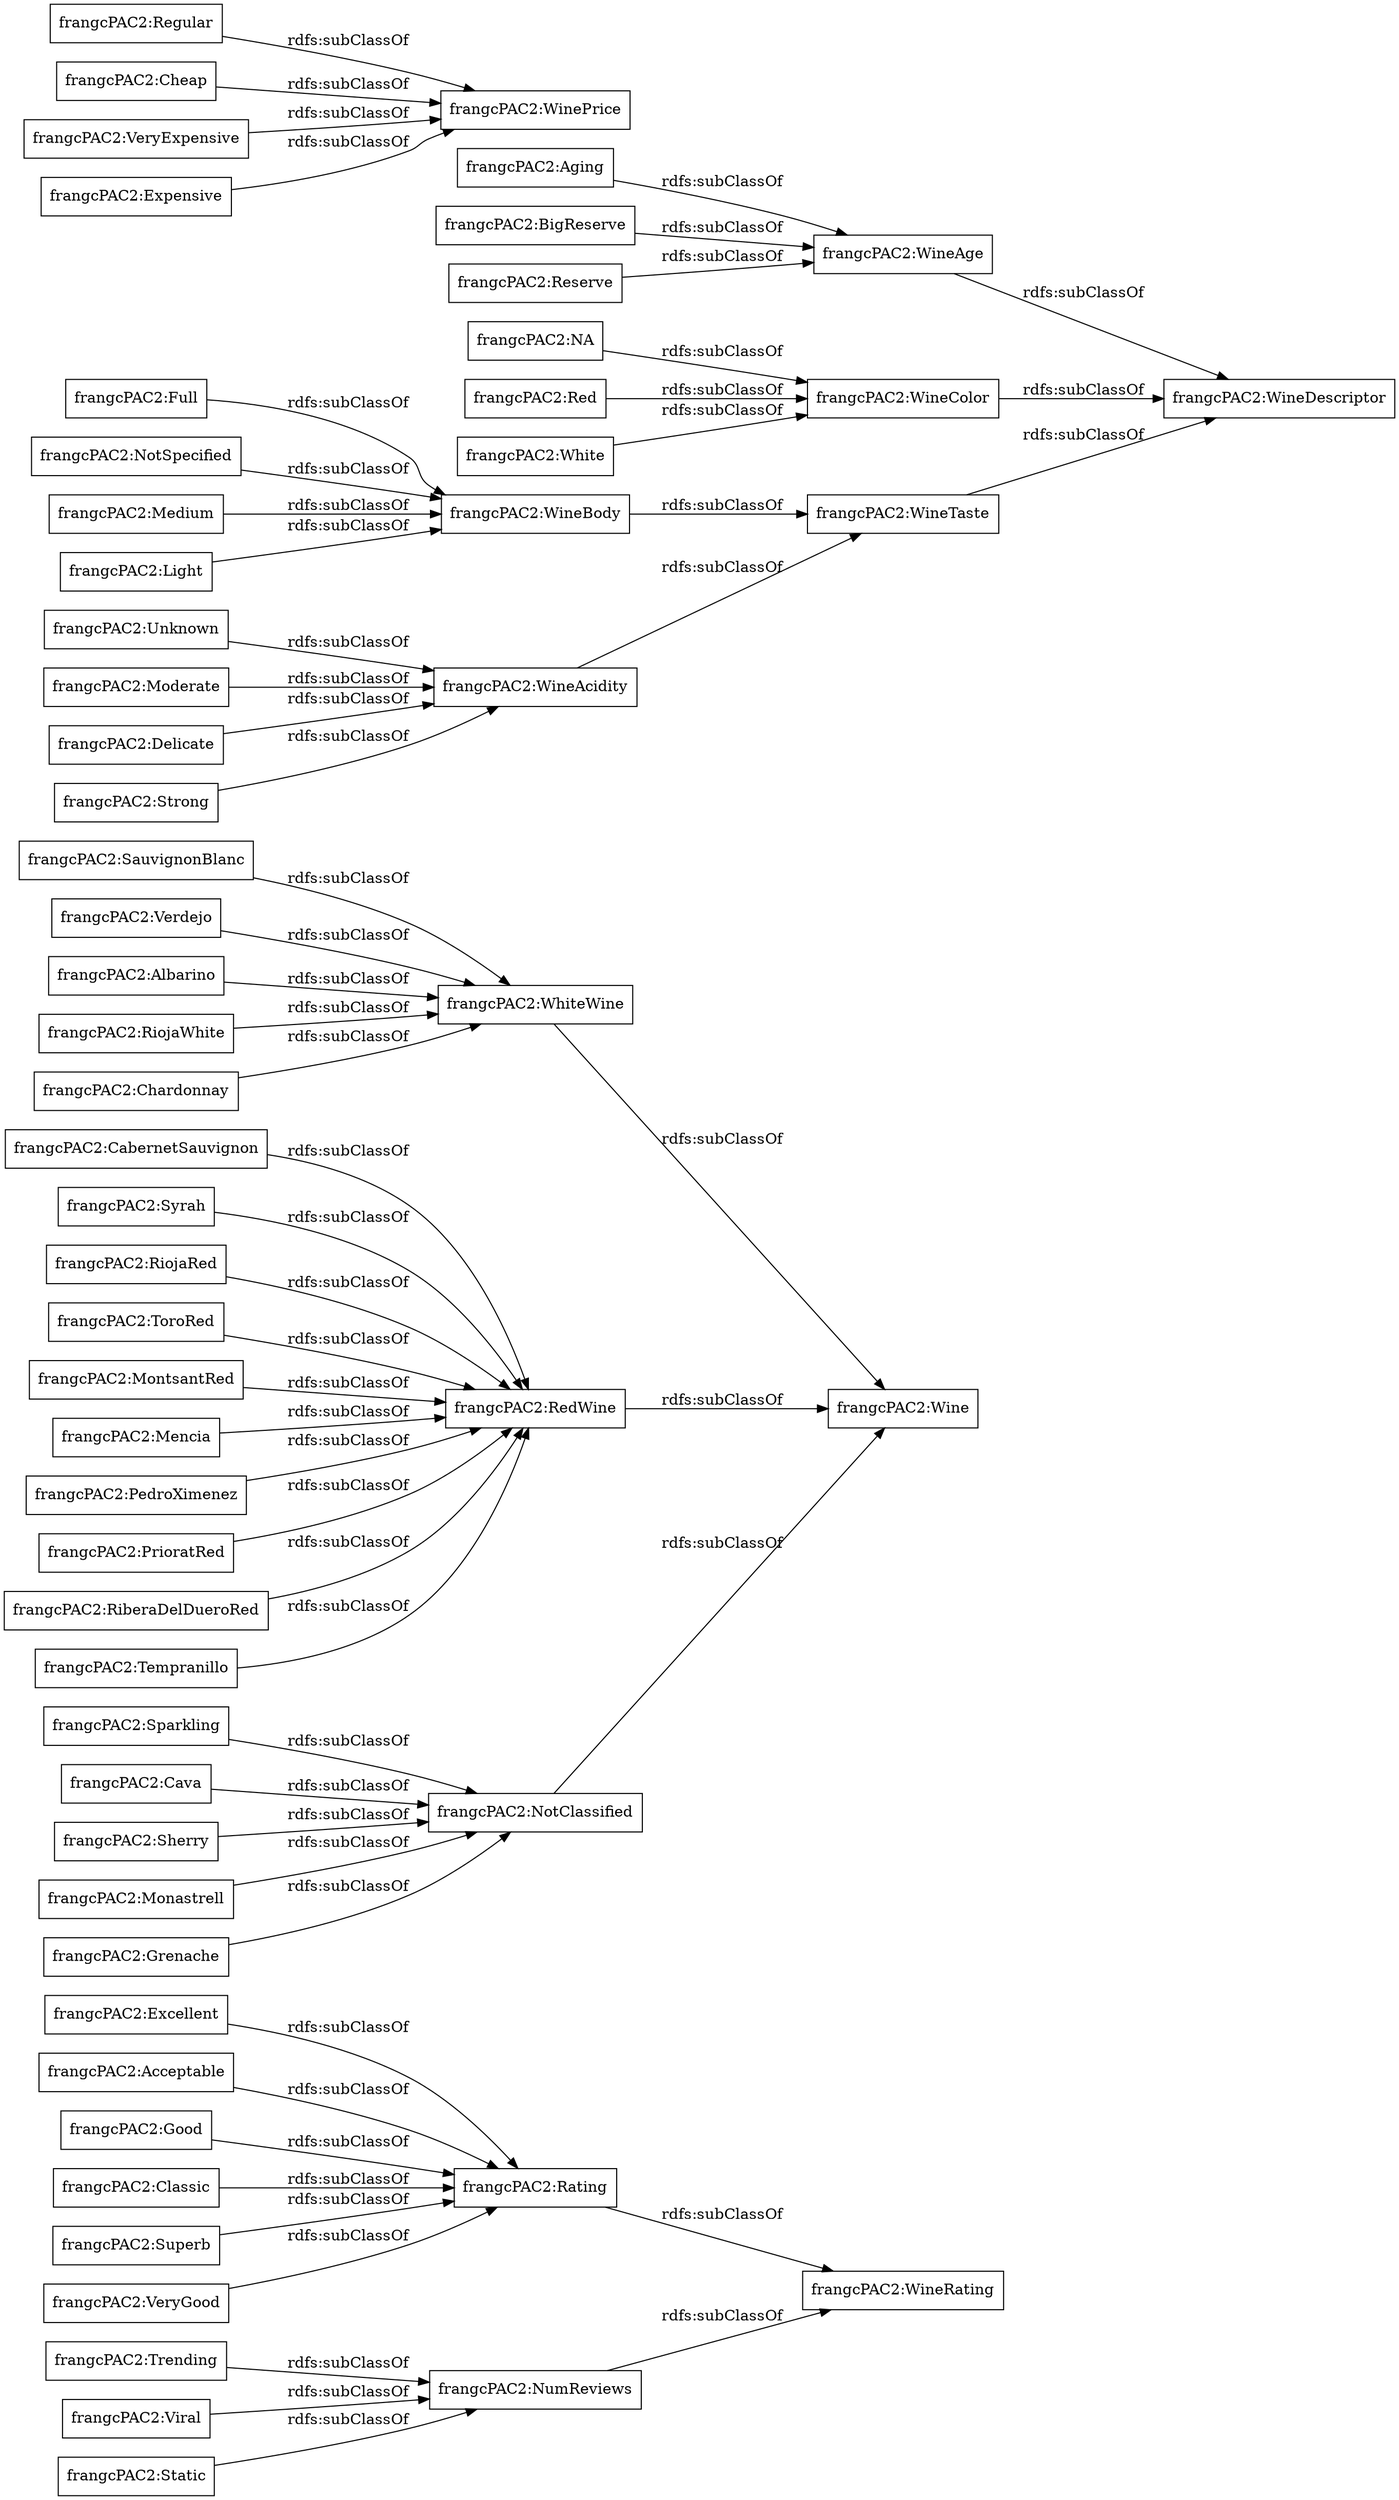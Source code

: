 digraph ar2dtool_diagram { 
rankdir=LR;
size="1000"
node [shape = rectangle, color="black"]; "frangcPAC2:Trending" "frangcPAC2:Sparkling" "frangcPAC2:WineAcidity" "frangcPAC2:Grenache" "frangcPAC2:NumReviews" "frangcPAC2:Full" "frangcPAC2:Aging" "frangcPAC2:Classic" "frangcPAC2:Rating" "frangcPAC2:Superb" "frangcPAC2:NotSpecified" "frangcPAC2:Medium" "frangcPAC2:CabernetSauvignon" "frangcPAC2:Regular" "frangcPAC2:WineTaste" "frangcPAC2:Cava" "frangcPAC2:Syrah" "frangcPAC2:WinePrice" "frangcPAC2:WineAge" "frangcPAC2:Unknown" "frangcPAC2:RiojaRed" "frangcPAC2:SauvignonBlanc" "frangcPAC2:WhiteWine" "frangcPAC2:Moderate" "frangcPAC2:ToroRed" "frangcPAC2:VeryGood" "frangcPAC2:MontsantRed" "frangcPAC2:Verdejo" "frangcPAC2:Mencia" "frangcPAC2:Wine" "frangcPAC2:Cheap" "frangcPAC2:NotClassified" "frangcPAC2:Excellent" "frangcPAC2:Acceptable" "frangcPAC2:NA" "frangcPAC2:Good" "frangcPAC2:PedroXimenez" "frangcPAC2:Light" "frangcPAC2:Albarino" "frangcPAC2:Red" "frangcPAC2:Delicate" "frangcPAC2:PrioratRed" "frangcPAC2:RiberaDelDueroRed" "frangcPAC2:BigReserve" "frangcPAC2:WineDescriptor" "frangcPAC2:VeryExpensive" "frangcPAC2:WineBody" "frangcPAC2:Strong" "frangcPAC2:WineColor" "frangcPAC2:RiojaWhite" "frangcPAC2:Reserve" "frangcPAC2:Viral" "frangcPAC2:Expensive" "frangcPAC2:Sherry" "frangcPAC2:Static" "frangcPAC2:WineRating" "frangcPAC2:Tempranillo" "frangcPAC2:Monastrell" "frangcPAC2:RedWine" "frangcPAC2:White" "frangcPAC2:Chardonnay" ; /*classes style*/
	"frangcPAC2:Medium" -> "frangcPAC2:WineBody" [ label = "rdfs:subClassOf" ];
	"frangcPAC2:WineTaste" -> "frangcPAC2:WineDescriptor" [ label = "rdfs:subClassOf" ];
	"frangcPAC2:Cheap" -> "frangcPAC2:WinePrice" [ label = "rdfs:subClassOf" ];
	"frangcPAC2:NotSpecified" -> "frangcPAC2:WineBody" [ label = "rdfs:subClassOf" ];
	"frangcPAC2:VeryExpensive" -> "frangcPAC2:WinePrice" [ label = "rdfs:subClassOf" ];
	"frangcPAC2:BigReserve" -> "frangcPAC2:WineAge" [ label = "rdfs:subClassOf" ];
	"frangcPAC2:WineAge" -> "frangcPAC2:WineDescriptor" [ label = "rdfs:subClassOf" ];
	"frangcPAC2:Strong" -> "frangcPAC2:WineAcidity" [ label = "rdfs:subClassOf" ];
	"frangcPAC2:Albarino" -> "frangcPAC2:WhiteWine" [ label = "rdfs:subClassOf" ];
	"frangcPAC2:Sparkling" -> "frangcPAC2:NotClassified" [ label = "rdfs:subClassOf" ];
	"frangcPAC2:Viral" -> "frangcPAC2:NumReviews" [ label = "rdfs:subClassOf" ];
	"frangcPAC2:WhiteWine" -> "frangcPAC2:Wine" [ label = "rdfs:subClassOf" ];
	"frangcPAC2:Verdejo" -> "frangcPAC2:WhiteWine" [ label = "rdfs:subClassOf" ];
	"frangcPAC2:RiojaWhite" -> "frangcPAC2:WhiteWine" [ label = "rdfs:subClassOf" ];
	"frangcPAC2:Full" -> "frangcPAC2:WineBody" [ label = "rdfs:subClassOf" ];
	"frangcPAC2:SauvignonBlanc" -> "frangcPAC2:WhiteWine" [ label = "rdfs:subClassOf" ];
	"frangcPAC2:PedroXimenez" -> "frangcPAC2:RedWine" [ label = "rdfs:subClassOf" ];
	"frangcPAC2:Tempranillo" -> "frangcPAC2:RedWine" [ label = "rdfs:subClassOf" ];
	"frangcPAC2:NotClassified" -> "frangcPAC2:Wine" [ label = "rdfs:subClassOf" ];
	"frangcPAC2:Sherry" -> "frangcPAC2:NotClassified" [ label = "rdfs:subClassOf" ];
	"frangcPAC2:Monastrell" -> "frangcPAC2:NotClassified" [ label = "rdfs:subClassOf" ];
	"frangcPAC2:White" -> "frangcPAC2:WineColor" [ label = "rdfs:subClassOf" ];
	"frangcPAC2:Good" -> "frangcPAC2:Rating" [ label = "rdfs:subClassOf" ];
	"frangcPAC2:RiberaDelDueroRed" -> "frangcPAC2:RedWine" [ label = "rdfs:subClassOf" ];
	"frangcPAC2:Regular" -> "frangcPAC2:WinePrice" [ label = "rdfs:subClassOf" ];
	"frangcPAC2:Syrah" -> "frangcPAC2:RedWine" [ label = "rdfs:subClassOf" ];
	"frangcPAC2:Classic" -> "frangcPAC2:Rating" [ label = "rdfs:subClassOf" ];
	"frangcPAC2:CabernetSauvignon" -> "frangcPAC2:RedWine" [ label = "rdfs:subClassOf" ];
	"frangcPAC2:Reserve" -> "frangcPAC2:WineAge" [ label = "rdfs:subClassOf" ];
	"frangcPAC2:MontsantRed" -> "frangcPAC2:RedWine" [ label = "rdfs:subClassOf" ];
	"frangcPAC2:Red" -> "frangcPAC2:WineColor" [ label = "rdfs:subClassOf" ];
	"frangcPAC2:Unknown" -> "frangcPAC2:WineAcidity" [ label = "rdfs:subClassOf" ];
	"frangcPAC2:Grenache" -> "frangcPAC2:NotClassified" [ label = "rdfs:subClassOf" ];
	"frangcPAC2:VeryGood" -> "frangcPAC2:Rating" [ label = "rdfs:subClassOf" ];
	"frangcPAC2:Static" -> "frangcPAC2:NumReviews" [ label = "rdfs:subClassOf" ];
	"frangcPAC2:Aging" -> "frangcPAC2:WineAge" [ label = "rdfs:subClassOf" ];
	"frangcPAC2:WineBody" -> "frangcPAC2:WineTaste" [ label = "rdfs:subClassOf" ];
	"frangcPAC2:NA" -> "frangcPAC2:WineColor" [ label = "rdfs:subClassOf" ];
	"frangcPAC2:Superb" -> "frangcPAC2:Rating" [ label = "rdfs:subClassOf" ];
	"frangcPAC2:Moderate" -> "frangcPAC2:WineAcidity" [ label = "rdfs:subClassOf" ];
	"frangcPAC2:Mencia" -> "frangcPAC2:RedWine" [ label = "rdfs:subClassOf" ];
	"frangcPAC2:Cava" -> "frangcPAC2:NotClassified" [ label = "rdfs:subClassOf" ];
	"frangcPAC2:Chardonnay" -> "frangcPAC2:WhiteWine" [ label = "rdfs:subClassOf" ];
	"frangcPAC2:RiojaRed" -> "frangcPAC2:RedWine" [ label = "rdfs:subClassOf" ];
	"frangcPAC2:WineAcidity" -> "frangcPAC2:WineTaste" [ label = "rdfs:subClassOf" ];
	"frangcPAC2:RedWine" -> "frangcPAC2:Wine" [ label = "rdfs:subClassOf" ];
	"frangcPAC2:NumReviews" -> "frangcPAC2:WineRating" [ label = "rdfs:subClassOf" ];
	"frangcPAC2:Delicate" -> "frangcPAC2:WineAcidity" [ label = "rdfs:subClassOf" ];
	"frangcPAC2:Excellent" -> "frangcPAC2:Rating" [ label = "rdfs:subClassOf" ];
	"frangcPAC2:Expensive" -> "frangcPAC2:WinePrice" [ label = "rdfs:subClassOf" ];
	"frangcPAC2:WineColor" -> "frangcPAC2:WineDescriptor" [ label = "rdfs:subClassOf" ];
	"frangcPAC2:Rating" -> "frangcPAC2:WineRating" [ label = "rdfs:subClassOf" ];
	"frangcPAC2:Acceptable" -> "frangcPAC2:Rating" [ label = "rdfs:subClassOf" ];
	"frangcPAC2:Light" -> "frangcPAC2:WineBody" [ label = "rdfs:subClassOf" ];
	"frangcPAC2:ToroRed" -> "frangcPAC2:RedWine" [ label = "rdfs:subClassOf" ];
	"frangcPAC2:PrioratRed" -> "frangcPAC2:RedWine" [ label = "rdfs:subClassOf" ];
	"frangcPAC2:Trending" -> "frangcPAC2:NumReviews" [ label = "rdfs:subClassOf" ];

}
